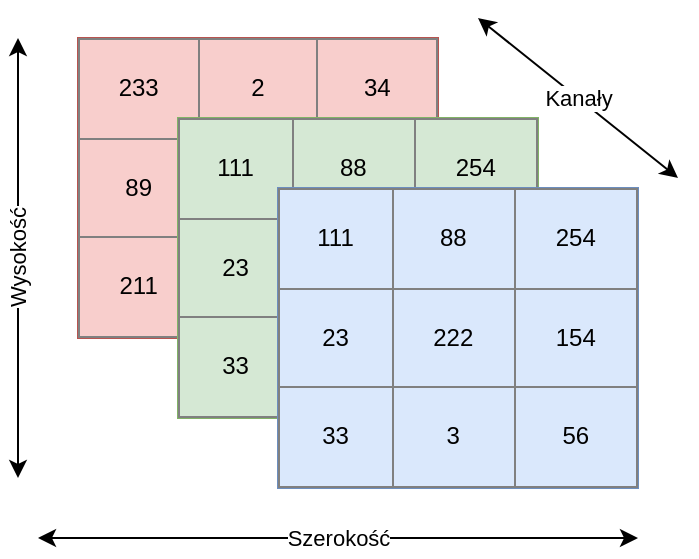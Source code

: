 <mxfile version="10.6.1" type="device"><diagram id="0BPDkZFZJkgDQlfdIxq2" name="Page-1"><mxGraphModel dx="1329" dy="730" grid="1" gridSize="10" guides="1" tooltips="1" connect="1" arrows="1" fold="1" page="1" pageScale="1" pageWidth="827" pageHeight="1169" math="0" shadow="0"><root><mxCell id="0"/><mxCell id="1" parent="0"/><mxCell id="jatwLTnUvjRrPxM1XQsj-2" value="&lt;table border=&quot;1&quot; width=&quot;100%&quot; style=&quot;width: 100% ; height: 100% ; border-collapse: collapse&quot;&gt;&lt;tbody&gt;&lt;tr&gt;&lt;td align=&quot;center&quot;&gt;233&lt;/td&gt;&lt;td align=&quot;center&quot;&gt;2&lt;/td&gt;&lt;td align=&quot;center&quot;&gt;34&lt;/td&gt;&lt;/tr&gt;&lt;tr&gt;&lt;td align=&quot;center&quot;&gt;89&lt;/td&gt;&lt;td align=&quot;center&quot;&gt;444&lt;/td&gt;&lt;td align=&quot;center&quot;&gt;444&lt;/td&gt;&lt;/tr&gt;&lt;tr&gt;&lt;td align=&quot;center&quot;&gt;211&lt;/td&gt;&lt;td align=&quot;center&quot;&gt;&lt;/td&gt;&lt;td align=&quot;center&quot;&gt;&lt;br&gt;&lt;/td&gt;&lt;/tr&gt;&lt;/tbody&gt;&lt;/table&gt;" style="text;html=1;strokeColor=#b85450;fillColor=#f8cecc;overflow=fill;" vertex="1" parent="1"><mxGeometry x="200" y="70" width="180" height="150" as="geometry"/></mxCell><mxCell id="jatwLTnUvjRrPxM1XQsj-3" value="&lt;table border=&quot;1&quot; width=&quot;100%&quot; style=&quot;width: 100% ; height: 100% ; border-collapse: collapse&quot;&gt;&lt;tbody&gt;&lt;tr&gt;&lt;td align=&quot;center&quot;&gt;111&lt;/td&gt;&lt;td align=&quot;center&quot;&gt;88&lt;/td&gt;&lt;td align=&quot;center&quot;&gt;254&lt;/td&gt;&lt;/tr&gt;&lt;tr&gt;&lt;td align=&quot;center&quot;&gt;23&lt;/td&gt;&lt;td align=&quot;center&quot;&gt;444&lt;/td&gt;&lt;td align=&quot;center&quot;&gt;444&lt;/td&gt;&lt;/tr&gt;&lt;tr&gt;&lt;td align=&quot;center&quot;&gt;33&lt;/td&gt;&lt;td align=&quot;center&quot;&gt;&lt;/td&gt;&lt;td align=&quot;center&quot;&gt;&lt;br&gt;&lt;/td&gt;&lt;/tr&gt;&lt;/tbody&gt;&lt;/table&gt;" style="text;html=1;strokeColor=#82b366;fillColor=#d5e8d4;overflow=fill;" vertex="1" parent="1"><mxGeometry x="250" y="110" width="180" height="150" as="geometry"/></mxCell><mxCell id="jatwLTnUvjRrPxM1XQsj-4" value="&lt;table border=&quot;1&quot; width=&quot;100%&quot; style=&quot;width: 100% ; height: 100% ; border-collapse: collapse&quot;&gt;&lt;tbody&gt;&lt;tr&gt;&lt;td align=&quot;center&quot;&gt;111&lt;/td&gt;&lt;td align=&quot;center&quot;&gt;88&lt;/td&gt;&lt;td align=&quot;center&quot;&gt;254&lt;/td&gt;&lt;/tr&gt;&lt;tr&gt;&lt;td align=&quot;center&quot;&gt;23&lt;/td&gt;&lt;td align=&quot;center&quot;&gt;222&lt;/td&gt;&lt;td align=&quot;center&quot;&gt;154&lt;/td&gt;&lt;/tr&gt;&lt;tr&gt;&lt;td align=&quot;center&quot;&gt;33&lt;/td&gt;&lt;td align=&quot;center&quot;&gt;3&lt;/td&gt;&lt;td align=&quot;center&quot;&gt;56&lt;/td&gt;&lt;/tr&gt;&lt;/tbody&gt;&lt;/table&gt;" style="text;html=1;strokeColor=#6c8ebf;fillColor=#dae8fc;overflow=fill;" vertex="1" parent="1"><mxGeometry x="300" y="145" width="180" height="150" as="geometry"/></mxCell><mxCell id="jatwLTnUvjRrPxM1XQsj-5" value="Wysokość" style="endArrow=classic;startArrow=classic;html=1;verticalAlign=middle;horizontal=0;" edge="1" parent="1"><mxGeometry width="50" height="50" relative="1" as="geometry"><mxPoint x="170" y="290" as="sourcePoint"/><mxPoint x="170" y="70" as="targetPoint"/></mxGeometry></mxCell><mxCell id="jatwLTnUvjRrPxM1XQsj-6" value="Szerokość&lt;br&gt;" style="endArrow=classic;startArrow=classic;html=1;verticalAlign=middle;horizontal=1;" edge="1" parent="1"><mxGeometry width="50" height="50" relative="1" as="geometry"><mxPoint x="180" y="320" as="sourcePoint"/><mxPoint x="480" y="320" as="targetPoint"/></mxGeometry></mxCell><mxCell id="jatwLTnUvjRrPxM1XQsj-7" value="Kanały&lt;br&gt;" style="endArrow=classic;startArrow=classic;html=1;verticalAlign=middle;horizontal=1;" edge="1" parent="1"><mxGeometry width="50" height="50" relative="1" as="geometry"><mxPoint x="400" y="60" as="sourcePoint"/><mxPoint x="500" y="140" as="targetPoint"/></mxGeometry></mxCell></root></mxGraphModel></diagram></mxfile>
